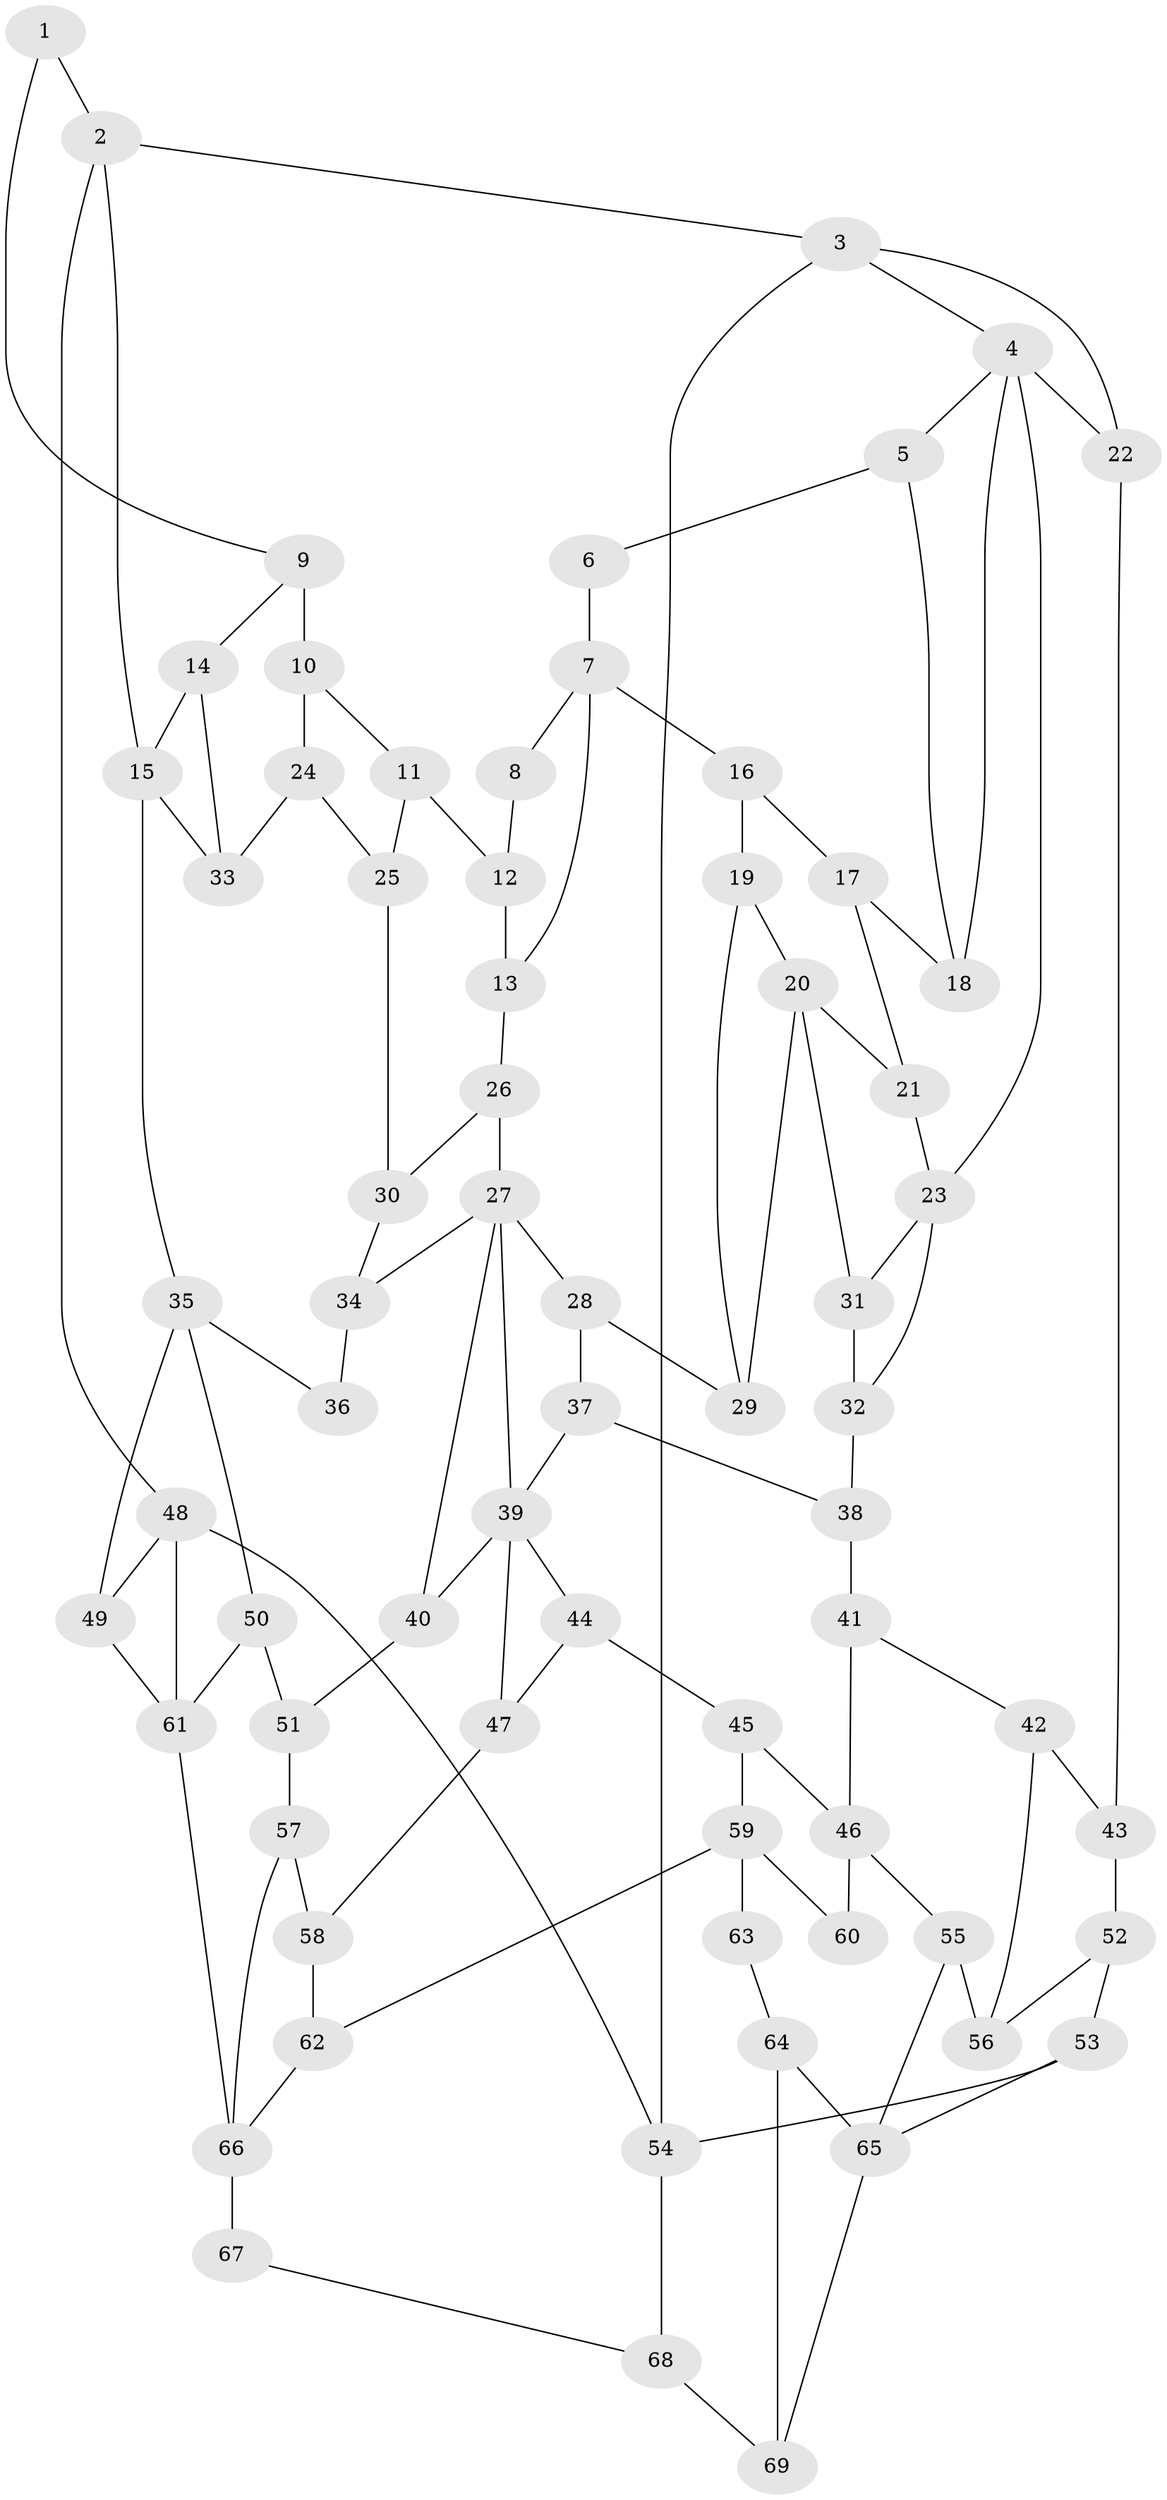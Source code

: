 // original degree distribution, {3: 0.017543859649122806, 6: 0.22807017543859648, 5: 0.5087719298245614, 4: 0.24561403508771928}
// Generated by graph-tools (version 1.1) at 2025/54/03/04/25 22:54:20]
// undirected, 69 vertices, 110 edges
graph export_dot {
  node [color=gray90,style=filled];
  1;
  2;
  3;
  4;
  5;
  6;
  7;
  8;
  9;
  10;
  11;
  12;
  13;
  14;
  15;
  16;
  17;
  18;
  19;
  20;
  21;
  22;
  23;
  24;
  25;
  26;
  27;
  28;
  29;
  30;
  31;
  32;
  33;
  34;
  35;
  36;
  37;
  38;
  39;
  40;
  41;
  42;
  43;
  44;
  45;
  46;
  47;
  48;
  49;
  50;
  51;
  52;
  53;
  54;
  55;
  56;
  57;
  58;
  59;
  60;
  61;
  62;
  63;
  64;
  65;
  66;
  67;
  68;
  69;
  1 -- 2 [weight=1.0];
  1 -- 9 [weight=1.0];
  2 -- 3 [weight=1.0];
  2 -- 15 [weight=1.0];
  2 -- 48 [weight=1.0];
  3 -- 4 [weight=1.0];
  3 -- 22 [weight=1.0];
  3 -- 54 [weight=1.0];
  4 -- 5 [weight=1.0];
  4 -- 18 [weight=1.0];
  4 -- 22 [weight=1.0];
  4 -- 23 [weight=2.0];
  5 -- 6 [weight=1.0];
  5 -- 18 [weight=1.0];
  6 -- 7 [weight=2.0];
  7 -- 8 [weight=1.0];
  7 -- 13 [weight=1.0];
  7 -- 16 [weight=2.0];
  8 -- 12 [weight=1.0];
  9 -- 10 [weight=4.0];
  9 -- 14 [weight=1.0];
  10 -- 11 [weight=1.0];
  10 -- 24 [weight=1.0];
  11 -- 12 [weight=1.0];
  11 -- 25 [weight=1.0];
  12 -- 13 [weight=1.0];
  13 -- 26 [weight=1.0];
  14 -- 15 [weight=1.0];
  14 -- 33 [weight=1.0];
  15 -- 33 [weight=1.0];
  15 -- 35 [weight=2.0];
  16 -- 17 [weight=1.0];
  16 -- 19 [weight=1.0];
  17 -- 18 [weight=1.0];
  17 -- 21 [weight=1.0];
  19 -- 20 [weight=1.0];
  19 -- 29 [weight=1.0];
  20 -- 21 [weight=1.0];
  20 -- 29 [weight=3.0];
  20 -- 31 [weight=1.0];
  21 -- 23 [weight=1.0];
  22 -- 43 [weight=1.0];
  23 -- 31 [weight=1.0];
  23 -- 32 [weight=1.0];
  24 -- 25 [weight=1.0];
  24 -- 33 [weight=1.0];
  25 -- 30 [weight=1.0];
  26 -- 27 [weight=1.0];
  26 -- 30 [weight=1.0];
  27 -- 28 [weight=2.0];
  27 -- 34 [weight=1.0];
  27 -- 39 [weight=1.0];
  27 -- 40 [weight=1.0];
  28 -- 29 [weight=2.0];
  28 -- 37 [weight=1.0];
  30 -- 34 [weight=1.0];
  31 -- 32 [weight=1.0];
  32 -- 38 [weight=1.0];
  34 -- 36 [weight=1.0];
  35 -- 36 [weight=2.0];
  35 -- 49 [weight=1.0];
  35 -- 50 [weight=1.0];
  37 -- 38 [weight=1.0];
  37 -- 39 [weight=1.0];
  38 -- 41 [weight=1.0];
  39 -- 40 [weight=1.0];
  39 -- 44 [weight=1.0];
  39 -- 47 [weight=1.0];
  40 -- 51 [weight=1.0];
  41 -- 42 [weight=1.0];
  41 -- 46 [weight=1.0];
  42 -- 43 [weight=1.0];
  42 -- 56 [weight=1.0];
  43 -- 52 [weight=1.0];
  44 -- 45 [weight=1.0];
  44 -- 47 [weight=1.0];
  45 -- 46 [weight=1.0];
  45 -- 59 [weight=1.0];
  46 -- 55 [weight=1.0];
  46 -- 60 [weight=1.0];
  47 -- 58 [weight=1.0];
  48 -- 49 [weight=1.0];
  48 -- 54 [weight=1.0];
  48 -- 61 [weight=1.0];
  49 -- 61 [weight=1.0];
  50 -- 51 [weight=1.0];
  50 -- 61 [weight=1.0];
  51 -- 57 [weight=1.0];
  52 -- 53 [weight=1.0];
  52 -- 56 [weight=1.0];
  53 -- 54 [weight=1.0];
  53 -- 65 [weight=1.0];
  54 -- 68 [weight=1.0];
  55 -- 56 [weight=1.0];
  55 -- 65 [weight=1.0];
  57 -- 58 [weight=1.0];
  57 -- 66 [weight=1.0];
  58 -- 62 [weight=1.0];
  59 -- 60 [weight=2.0];
  59 -- 62 [weight=1.0];
  59 -- 63 [weight=2.0];
  61 -- 66 [weight=2.0];
  62 -- 66 [weight=1.0];
  63 -- 64 [weight=1.0];
  64 -- 65 [weight=1.0];
  64 -- 69 [weight=1.0];
  65 -- 69 [weight=1.0];
  66 -- 67 [weight=2.0];
  67 -- 68 [weight=1.0];
  68 -- 69 [weight=1.0];
}
